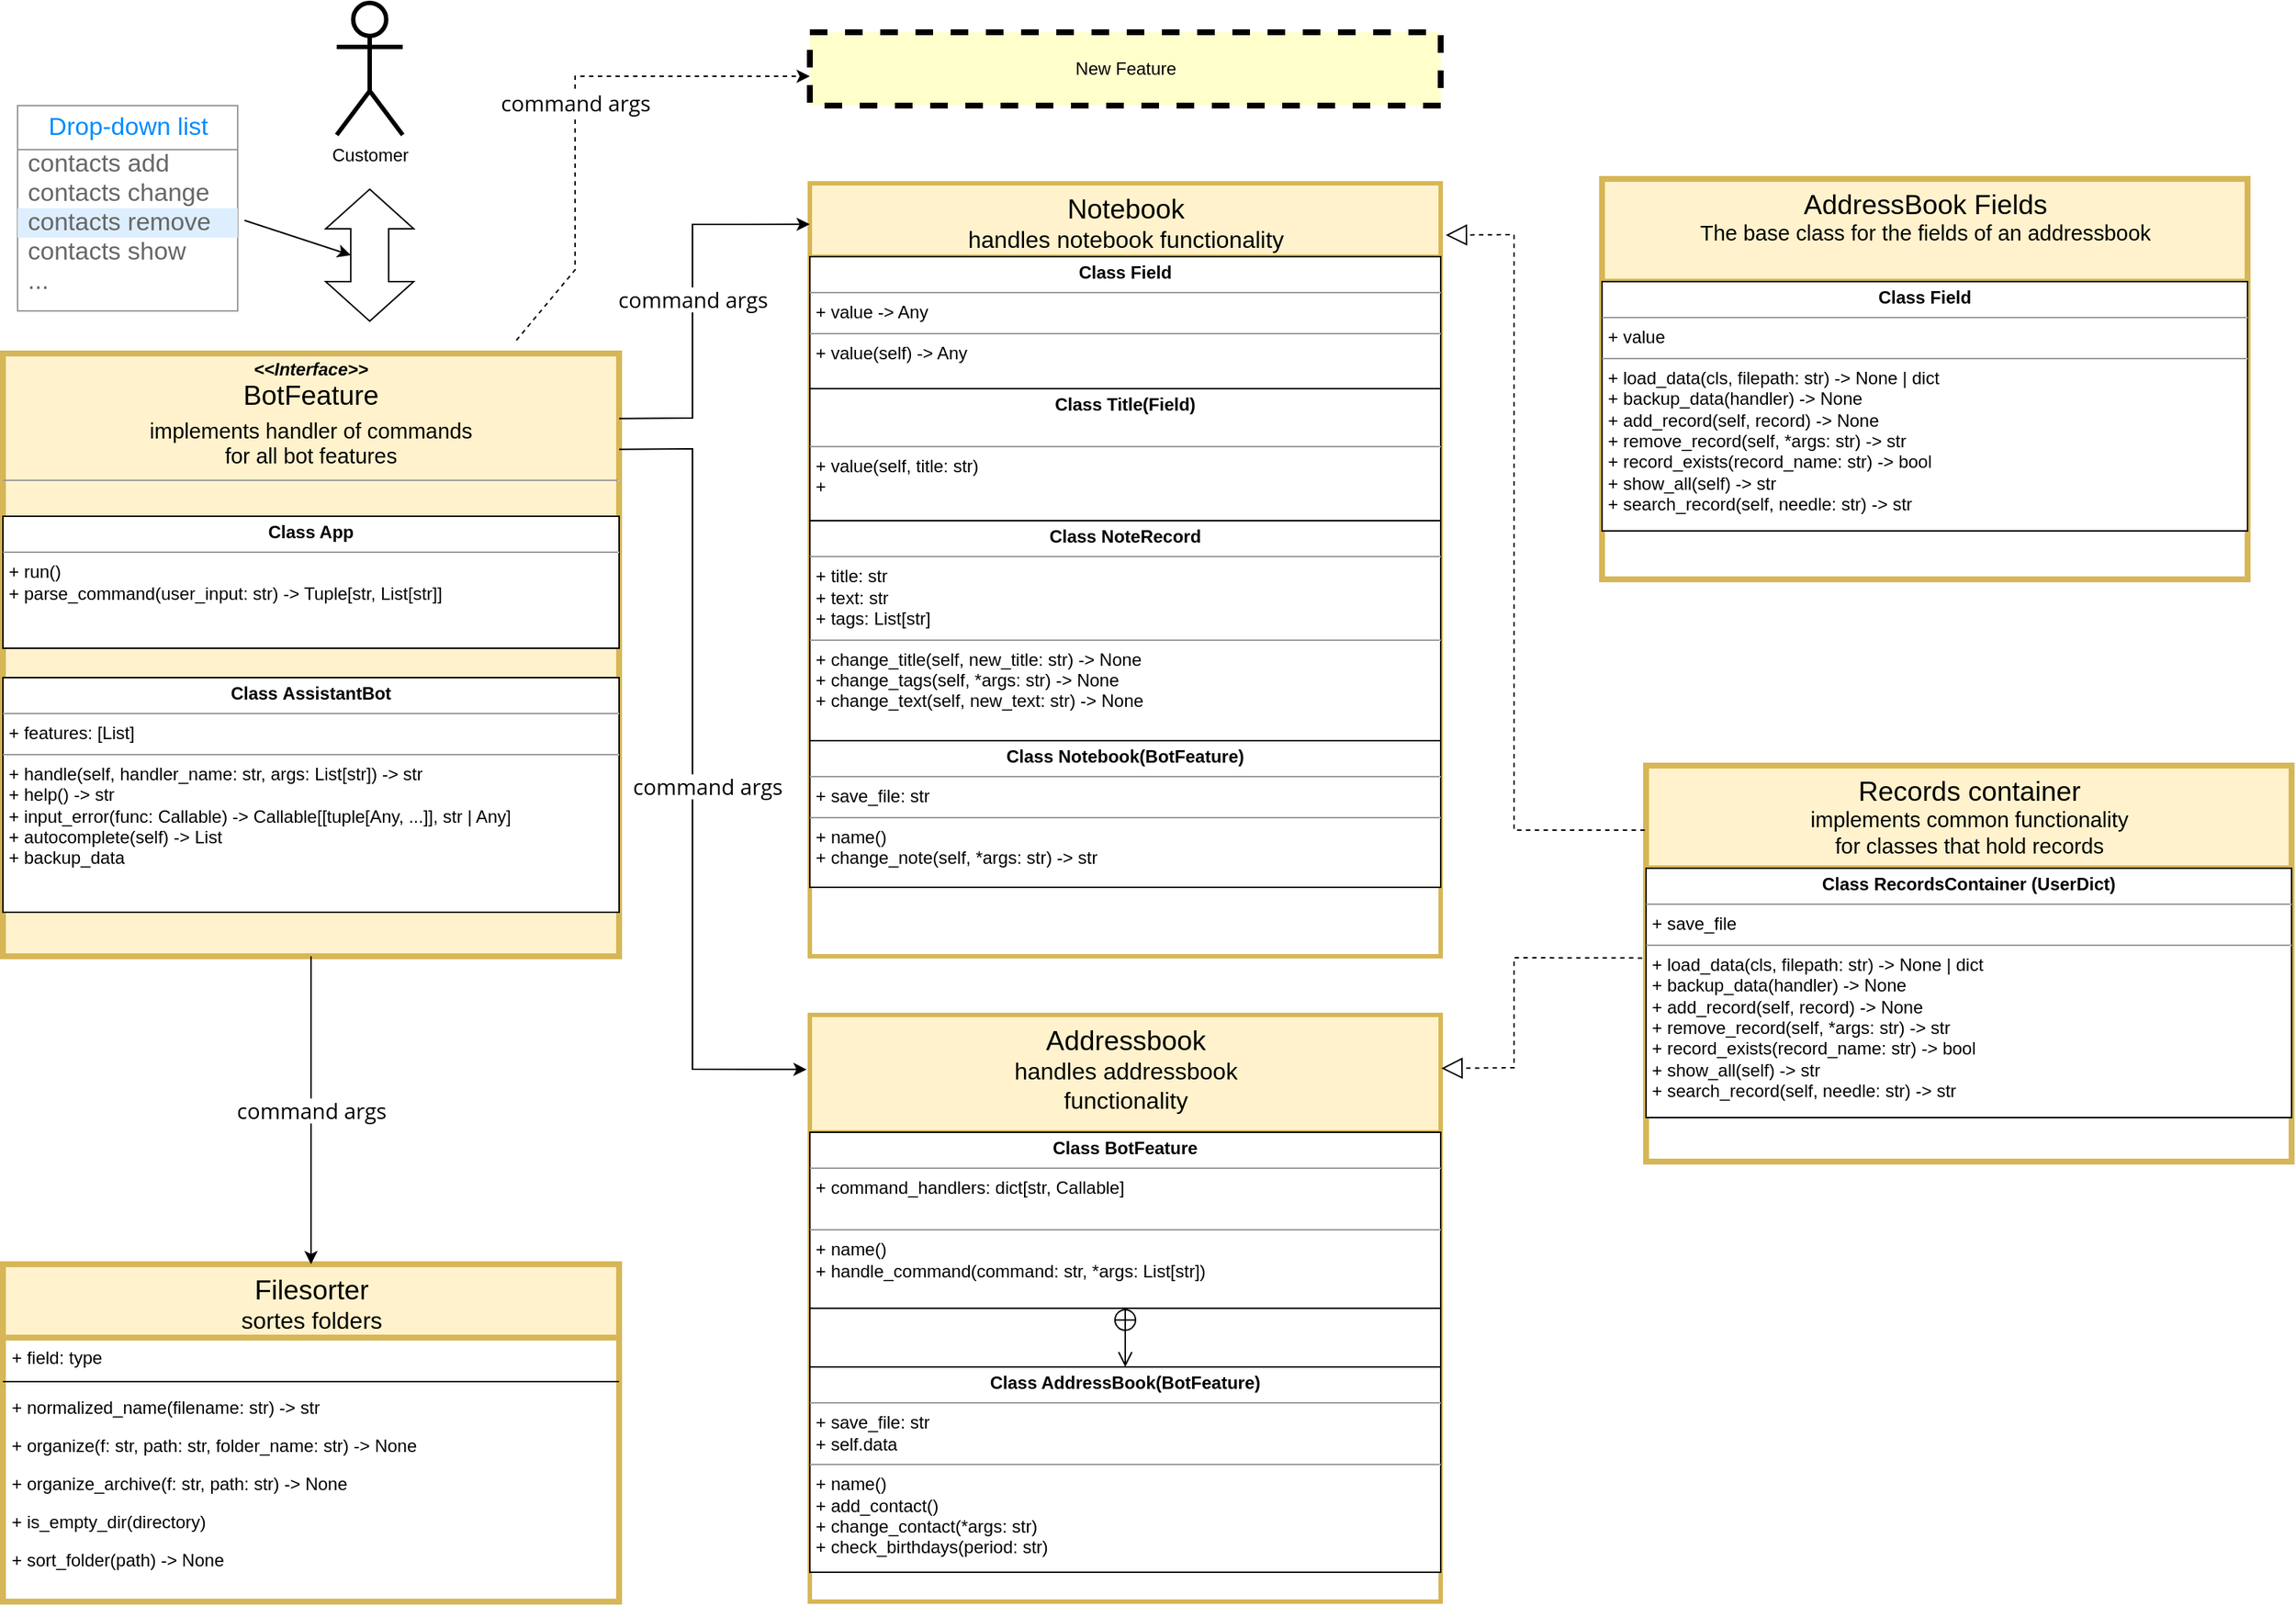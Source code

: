 <mxfile version="20.3.7" type="github">
  <diagram name="Page-1" id="6133507b-19e7-1e82-6fc7-422aa6c4b21f">
    <mxGraphModel dx="1689" dy="1066" grid="1" gridSize="10" guides="1" tooltips="1" connect="1" arrows="1" fold="1" page="1" pageScale="1" pageWidth="1654" pageHeight="1169" background="none" math="0" shadow="0">
      <root>
        <mxCell id="0" />
        <mxCell id="1" parent="0" />
        <mxCell id="235556782a83e6d0-1" value="&lt;span id=&quot;docs-internal-guid-6816174d-7fff-ccf1-88b6-65116feb5ed2&quot; style=&quot;font-weight:normal;&quot;&gt;&lt;p style=&quot;line-height: 1.2; margin-top: 0pt; margin-bottom: 0pt;&quot; dir=&quot;ltr&quot;&gt;&lt;span style=&quot;font-size: 14pt; font-family: Arial; background-color: transparent; font-variant-numeric: normal; font-variant-east-asian: normal; vertical-align: baseline;&quot;&gt;Records container&lt;/span&gt;&lt;/p&gt;&lt;p style=&quot;line-height: 1.2; margin-top: 0pt; margin-bottom: 0pt;&quot; dir=&quot;ltr&quot;&gt;&lt;span style=&quot;font-size: 11pt; font-family: Arial; background-color: transparent; font-variant-numeric: normal; font-variant-east-asian: normal; vertical-align: baseline;&quot;&gt;implements common functionality &lt;br&gt;for classes that hold records&lt;/span&gt;&lt;/p&gt;&lt;div&gt;&lt;span style=&quot;font-size: 11pt; font-family: Arial; background-color: transparent; font-variant-numeric: normal; font-variant-east-asian: normal; vertical-align: baseline;&quot;&gt;&lt;br&gt;&lt;/span&gt;&lt;/div&gt;&lt;/span&gt;" style="swimlane;html=1;fontStyle=1;align=center;verticalAlign=top;childLayout=stackLayout;horizontal=1;startSize=70;horizontalStack=0;resizeParent=1;resizeLast=0;collapsible=1;marginBottom=0;swimlaneFillColor=#ffffff;rounded=0;shadow=0;comic=0;labelBackgroundColor=none;strokeWidth=4;fillColor=#fff2cc;fontFamily=Verdana;fontSize=12;strokeColor=#d6b656;" parent="1" vertex="1">
          <mxGeometry x="1130" y="550" width="440" height="270" as="geometry" />
        </mxCell>
        <mxCell id="S9hdPkOgh9MAr9dniBaE-19" value="&lt;p style=&quot;margin:0px;margin-top:4px;text-align:center;&quot;&gt;&lt;b&gt;Class&amp;nbsp;&lt;/b&gt;&lt;b style=&quot;background-color: initial;&quot;&gt;RecordsContainer&amp;nbsp;&lt;/b&gt;&lt;b style=&quot;background-color: initial;&quot;&gt;(UserDict)&lt;/b&gt;&lt;/p&gt;&lt;hr size=&quot;1&quot;&gt;&lt;p style=&quot;margin:0px;margin-left:4px;&quot;&gt;+&amp;nbsp;save_file&lt;/p&gt;&lt;hr size=&quot;1&quot;&gt;&lt;p style=&quot;margin:0px;margin-left:4px;&quot;&gt;+&amp;nbsp;load_data(cls, filepath: str) -&amp;gt; None | dict&lt;/p&gt;&lt;p style=&quot;margin:0px;margin-left:4px;&quot;&gt;+&amp;nbsp;backup_data(handler) -&amp;gt; None&lt;/p&gt;&lt;p style=&quot;margin:0px;margin-left:4px;&quot;&gt;+&amp;nbsp;add_record(self, record) -&amp;gt; None&lt;/p&gt;&lt;p style=&quot;margin:0px;margin-left:4px;&quot;&gt;+&amp;nbsp;remove_record(self, *args: str) -&amp;gt; str&lt;/p&gt;&lt;p style=&quot;margin:0px;margin-left:4px;&quot;&gt;+&amp;nbsp;record_exists(record_name: str) -&amp;gt; bool&lt;/p&gt;&lt;p style=&quot;margin:0px;margin-left:4px;&quot;&gt;+&amp;nbsp;show_all(self) -&amp;gt; str&lt;/p&gt;&lt;p style=&quot;margin:0px;margin-left:4px;&quot;&gt;+&amp;nbsp;search_record(self, needle: str) -&amp;gt; str&lt;/p&gt;&lt;p style=&quot;margin:0px;margin-left:4px;&quot;&gt;&lt;br&gt;&lt;/p&gt;" style="verticalAlign=top;align=left;overflow=fill;fontSize=12;fontFamily=Helvetica;html=1;comic=0;" parent="235556782a83e6d0-1" vertex="1">
          <mxGeometry y="70" width="440" height="170" as="geometry" />
        </mxCell>
        <mxCell id="78961159f06e98e8-17" value="&lt;span id=&quot;docs-internal-guid-518b5261-7fff-1eaa-3dbb-43b548479f24&quot; style=&quot;font-weight:normal;&quot;&gt;&lt;p style=&quot;line-height: 1.2; margin-top: 0pt; margin-bottom: 0pt;&quot; dir=&quot;ltr&quot;&gt;&lt;span style=&quot;font-size: 14pt; font-family: Arial; background-color: transparent; font-variant-numeric: normal; font-variant-east-asian: normal; vertical-align: baseline;&quot;&gt;Notebook&lt;/span&gt;&lt;/p&gt;&lt;p style=&quot;line-height: 1.2; margin-top: 0pt; margin-bottom: 0pt;&quot; dir=&quot;ltr&quot;&gt;&lt;span style=&quot;font-size: 12pt; font-family: Arial; background-color: transparent; font-variant-numeric: normal; font-variant-east-asian: normal; vertical-align: baseline;&quot;&gt;handles notebook functionality&lt;/span&gt;&lt;/p&gt;&lt;div&gt;&lt;span style=&quot;font-size: 12pt; font-family: Arial; background-color: transparent; font-variant-numeric: normal; font-variant-east-asian: normal; vertical-align: baseline;&quot;&gt;&lt;br&gt;&lt;/span&gt;&lt;/div&gt;&lt;/span&gt;" style="swimlane;html=1;fontStyle=1;align=center;verticalAlign=top;childLayout=stackLayout;horizontal=1;startSize=50;horizontalStack=0;resizeParent=1;resizeLast=0;collapsible=1;marginBottom=0;swimlaneFillColor=#ffffff;rounded=0;shadow=0;comic=0;labelBackgroundColor=none;strokeWidth=3;fillColor=#fff2cc;fontFamily=Verdana;fontSize=12;strokeColor=#d6b656;" parent="1" vertex="1">
          <mxGeometry x="560" y="153" width="430" height="527" as="geometry">
            <mxRectangle x="130" y="320" width="110" height="30" as="alternateBounds" />
          </mxGeometry>
        </mxCell>
        <mxCell id="lEGzqMXB7P38WEidCBxq-8" value="&lt;p style=&quot;margin:0px;margin-top:4px;text-align:center;&quot;&gt;&lt;b&gt;Class&amp;nbsp;&lt;/b&gt;&lt;b style=&quot;background-color: initial;&quot;&gt;Field&lt;/b&gt;&lt;/p&gt;&lt;hr size=&quot;1&quot;&gt;&lt;p style=&quot;margin:0px;margin-left:4px;&quot;&gt;+&amp;nbsp;value -&amp;gt; Any&lt;/p&gt;&lt;hr size=&quot;1&quot;&gt;&lt;p style=&quot;margin:0px;margin-left:4px;&quot;&gt;+&amp;nbsp;value(self) -&amp;gt; Any&lt;/p&gt;" style="verticalAlign=top;align=left;overflow=fill;fontSize=12;fontFamily=Helvetica;html=1;" vertex="1" parent="78961159f06e98e8-17">
          <mxGeometry y="50" width="430" height="90" as="geometry" />
        </mxCell>
        <mxCell id="lEGzqMXB7P38WEidCBxq-9" value="&lt;p style=&quot;margin:0px;margin-top:4px;text-align:center;&quot;&gt;&lt;b&gt;Class&amp;nbsp;&lt;/b&gt;&lt;b style=&quot;background-color: initial;&quot;&gt;Title(Field)&lt;/b&gt;&lt;/p&gt;&lt;p style=&quot;margin:0px;margin-left:4px;&quot;&gt;&lt;br&gt;&lt;/p&gt;&lt;hr size=&quot;1&quot;&gt;&lt;p style=&quot;margin:0px;margin-left:4px;&quot;&gt;+&amp;nbsp;value(self, title: str)&lt;/p&gt;&lt;p style=&quot;margin:0px;margin-left:4px;&quot;&gt;+&amp;nbsp;&lt;/p&gt;" style="verticalAlign=top;align=left;overflow=fill;fontSize=12;fontFamily=Helvetica;html=1;" vertex="1" parent="78961159f06e98e8-17">
          <mxGeometry y="140" width="430" height="90" as="geometry" />
        </mxCell>
        <mxCell id="lEGzqMXB7P38WEidCBxq-10" value="&lt;p style=&quot;margin:0px;margin-top:4px;text-align:center;&quot;&gt;&lt;b&gt;Class&amp;nbsp;&lt;/b&gt;&lt;b style=&quot;background-color: initial;&quot;&gt;NoteRecord&lt;/b&gt;&lt;/p&gt;&lt;hr size=&quot;1&quot;&gt;&lt;p style=&quot;margin:0px;margin-left:4px;&quot;&gt;+&amp;nbsp;title: str&lt;/p&gt;&lt;p style=&quot;margin:0px;margin-left:4px;&quot;&gt;+ text: str&lt;/p&gt;&lt;p style=&quot;margin:0px;margin-left:4px;&quot;&gt;+ tags: List[str]&lt;/p&gt;&lt;hr size=&quot;1&quot;&gt;&lt;p style=&quot;margin:0px;margin-left:4px;&quot;&gt;+&amp;nbsp;change_title(self, new_title: str) -&amp;gt; None&lt;/p&gt;&lt;p style=&quot;margin:0px;margin-left:4px;&quot;&gt;+&amp;nbsp;change_tags(self, *args: str) -&amp;gt; None&lt;/p&gt;&lt;p style=&quot;margin:0px;margin-left:4px;&quot;&gt;+&amp;nbsp;change_text(self, new_text: str) -&amp;gt; None&lt;/p&gt;" style="verticalAlign=top;align=left;overflow=fill;fontSize=12;fontFamily=Helvetica;html=1;" vertex="1" parent="78961159f06e98e8-17">
          <mxGeometry y="230" width="430" height="150" as="geometry" />
        </mxCell>
        <mxCell id="lEGzqMXB7P38WEidCBxq-11" value="&lt;p style=&quot;margin:0px;margin-top:4px;text-align:center;&quot;&gt;&lt;b&gt;Class&amp;nbsp;&lt;/b&gt;&lt;b style=&quot;background-color: initial;&quot;&gt;Notebook(BotFeature)&lt;/b&gt;&lt;/p&gt;&lt;hr size=&quot;1&quot;&gt;&lt;p style=&quot;margin:0px;margin-left:4px;&quot;&gt;+&amp;nbsp;save_file: str&lt;/p&gt;&lt;hr size=&quot;1&quot;&gt;&lt;p style=&quot;margin:0px;margin-left:4px;&quot;&gt;+&amp;nbsp;name()&lt;/p&gt;&lt;p style=&quot;margin:0px;margin-left:4px;&quot;&gt;+&amp;nbsp;change_note(self, *args: str) -&amp;gt; str&lt;/p&gt;" style="verticalAlign=top;align=left;overflow=fill;fontSize=12;fontFamily=Helvetica;html=1;" vertex="1" parent="78961159f06e98e8-17">
          <mxGeometry y="380" width="430" height="100" as="geometry" />
        </mxCell>
        <mxCell id="78961159f06e98e8-43" value="&lt;span id=&quot;docs-internal-guid-6288deb3-7fff-f293-1fb7-d6070bda60fa&quot; style=&quot;font-weight:normal;&quot;&gt;&lt;p style=&quot;line-height: 1.2; margin-top: 0pt; margin-bottom: 0pt;&quot; dir=&quot;ltr&quot;&gt;&lt;span style=&quot;font-size: 14pt; font-family: Arial; background-color: transparent; font-variant-numeric: normal; font-variant-east-asian: normal; vertical-align: baseline;&quot;&gt;Filesorter&lt;/span&gt;&lt;/p&gt;&lt;p style=&quot;line-height: 1.2; margin-top: 0pt; margin-bottom: 0pt;&quot; dir=&quot;ltr&quot;&gt;&lt;span style=&quot;font-size: 12pt; font-family: Arial; background-color: transparent; font-variant-numeric: normal; font-variant-east-asian: normal; vertical-align: baseline;&quot;&gt;sortes folders&lt;/span&gt;&lt;/p&gt;&lt;div&gt;&lt;span style=&quot;font-size: 12pt; font-family: Arial; background-color: transparent; font-variant-numeric: normal; font-variant-east-asian: normal; vertical-align: baseline;&quot;&gt;&lt;br&gt;&lt;/span&gt;&lt;/div&gt;&lt;/span&gt;" style="swimlane;html=1;fontStyle=1;align=center;verticalAlign=top;childLayout=stackLayout;horizontal=1;startSize=50;horizontalStack=0;resizeParent=1;resizeLast=0;collapsible=1;marginBottom=0;swimlaneFillColor=#ffffff;rounded=0;shadow=0;comic=0;labelBackgroundColor=none;strokeWidth=4;fillColor=#fff2cc;fontFamily=Verdana;fontSize=12;strokeColor=#d6b656;" parent="1" vertex="1">
          <mxGeometry x="10" y="890" width="420" height="230" as="geometry" />
        </mxCell>
        <mxCell id="78961159f06e98e8-44" value="+ field: type" style="text;html=1;strokeColor=none;fillColor=none;align=left;verticalAlign=top;spacingLeft=4;spacingRight=4;whiteSpace=wrap;overflow=hidden;rotatable=0;points=[[0,0.5],[1,0.5]];portConstraint=eastwest;" parent="78961159f06e98e8-43" vertex="1">
          <mxGeometry y="50" width="420" height="26" as="geometry" />
        </mxCell>
        <mxCell id="78961159f06e98e8-51" value="" style="line;html=1;strokeWidth=1;fillColor=none;align=left;verticalAlign=middle;spacingTop=-1;spacingLeft=3;spacingRight=3;rotatable=0;labelPosition=right;points=[];portConstraint=eastwest;" parent="78961159f06e98e8-43" vertex="1">
          <mxGeometry y="76" width="420" height="8" as="geometry" />
        </mxCell>
        <mxCell id="78961159f06e98e8-52" value="+&amp;nbsp;normalized_name(filename: str) -&amp;gt; str" style="text;html=1;strokeColor=none;fillColor=none;align=left;verticalAlign=top;spacingLeft=4;spacingRight=4;whiteSpace=wrap;overflow=hidden;rotatable=0;points=[[0,0.5],[1,0.5]];portConstraint=eastwest;" parent="78961159f06e98e8-43" vertex="1">
          <mxGeometry y="84" width="420" height="26" as="geometry" />
        </mxCell>
        <mxCell id="b94bc138ca980ef-2" value="+&amp;nbsp;organize(f: str, path: str, folder_name: str) -&amp;gt; None" style="text;html=1;strokeColor=none;fillColor=none;align=left;verticalAlign=top;spacingLeft=4;spacingRight=4;whiteSpace=wrap;overflow=hidden;rotatable=0;points=[[0,0.5],[1,0.5]];portConstraint=eastwest;" parent="78961159f06e98e8-43" vertex="1">
          <mxGeometry y="110" width="420" height="26" as="geometry" />
        </mxCell>
        <mxCell id="b94bc138ca980ef-3" value="+&amp;nbsp;organize_archive(f: str, path: str) -&amp;gt; None" style="text;html=1;strokeColor=none;fillColor=none;align=left;verticalAlign=top;spacingLeft=4;spacingRight=4;whiteSpace=wrap;overflow=hidden;rotatable=0;points=[[0,0.5],[1,0.5]];portConstraint=eastwest;" parent="78961159f06e98e8-43" vertex="1">
          <mxGeometry y="136" width="420" height="26" as="geometry" />
        </mxCell>
        <mxCell id="lEGzqMXB7P38WEidCBxq-12" value="+ is_empty_dir(directory)" style="text;strokeColor=none;fillColor=none;align=left;verticalAlign=top;spacingLeft=4;spacingRight=4;overflow=hidden;rotatable=0;points=[[0,0.5],[1,0.5]];portConstraint=eastwest;strokeWidth=4;" vertex="1" parent="78961159f06e98e8-43">
          <mxGeometry y="162" width="420" height="26" as="geometry" />
        </mxCell>
        <mxCell id="lEGzqMXB7P38WEidCBxq-13" value="+ sort_folder(path) -&gt; None" style="text;strokeColor=none;fillColor=none;align=left;verticalAlign=top;spacingLeft=4;spacingRight=4;overflow=hidden;rotatable=0;points=[[0,0.5],[1,0.5]];portConstraint=eastwest;strokeWidth=4;" vertex="1" parent="78961159f06e98e8-43">
          <mxGeometry y="188" width="420" height="26" as="geometry" />
        </mxCell>
        <mxCell id="78961159f06e98e8-82" value="&lt;span id=&quot;docs-internal-guid-90a42072-7fff-7c9c-4a2b-a72deb1d7fb4&quot; style=&quot;font-weight:normal;&quot;&gt;&lt;p style=&quot;line-height: 1.2; margin-top: 0pt; margin-bottom: 0pt;&quot; dir=&quot;ltr&quot;&gt;&lt;span style=&quot;font-size: 14pt; font-family: Arial; background-color: transparent; font-variant-numeric: normal; font-variant-east-asian: normal; vertical-align: baseline;&quot;&gt;Addressbook&lt;/span&gt;&lt;/p&gt;&lt;p style=&quot;line-height: 1.2; margin-top: 0pt; margin-bottom: 0pt;&quot; dir=&quot;ltr&quot;&gt;&lt;span style=&quot;font-size: 12pt; font-family: Arial; background-color: transparent; font-variant-numeric: normal; font-variant-east-asian: normal; vertical-align: baseline;&quot;&gt;handles addressbook &lt;br&gt;functionality&lt;/span&gt;&lt;/p&gt;&lt;div&gt;&lt;span style=&quot;font-size: 12pt; font-family: Arial; background-color: transparent; font-variant-numeric: normal; font-variant-east-asian: normal; vertical-align: baseline;&quot;&gt;&lt;br&gt;&lt;/span&gt;&lt;/div&gt;&lt;/span&gt;" style="swimlane;html=1;fontStyle=1;align=center;verticalAlign=top;childLayout=stackLayout;horizontal=1;startSize=80;horizontalStack=0;resizeParent=1;resizeLast=0;collapsible=1;marginBottom=0;swimlaneFillColor=#ffffff;rounded=0;shadow=0;comic=0;labelBackgroundColor=none;strokeWidth=3;fillColor=#fff2cc;fontFamily=Verdana;fontSize=12;container=1;strokeColor=#d6b656;" parent="1" vertex="1">
          <mxGeometry x="560" y="720" width="430" height="400" as="geometry">
            <mxRectangle x="560" y="660" width="190" height="90" as="alternateBounds" />
          </mxGeometry>
        </mxCell>
        <mxCell id="S9hdPkOgh9MAr9dniBaE-15" value="&lt;p style=&quot;margin:0px;margin-top:4px;text-align:center;&quot;&gt;&lt;b&gt;Class BotFeature&lt;/b&gt;&lt;/p&gt;&lt;hr size=&quot;1&quot;&gt;&lt;p style=&quot;margin:0px;margin-left:4px;&quot;&gt;+ command_handlers: dict[str, Callable]&lt;/p&gt;&lt;p style=&quot;margin:0px;margin-left:4px;&quot;&gt;&lt;br&gt;&lt;/p&gt;&lt;hr size=&quot;1&quot;&gt;&lt;p style=&quot;margin:0px;margin-left:4px;&quot;&gt;+ name()&lt;/p&gt;&lt;p style=&quot;margin:0px;margin-left:4px;&quot;&gt;+ handle_command(command: str, *args: List[str])&lt;br&gt;&lt;/p&gt;" style="verticalAlign=top;align=left;overflow=fill;fontSize=12;fontFamily=Helvetica;html=1;comic=0;movable=1;resizable=1;rotatable=1;deletable=1;editable=1;connectable=1;container=0;fixedWidth=0;fillOpacity=100;recursiveResize=0;" parent="78961159f06e98e8-82" vertex="1">
          <mxGeometry y="80" width="430" height="120" as="geometry" />
        </mxCell>
        <mxCell id="S9hdPkOgh9MAr9dniBaE-18" value="" style="html=1;comic=0;" parent="78961159f06e98e8-82" vertex="1">
          <mxGeometry y="200" width="430" height="40" as="geometry" />
        </mxCell>
        <mxCell id="S9hdPkOgh9MAr9dniBaE-17" value="" style="endArrow=open;startArrow=circlePlus;endFill=0;startFill=0;endSize=8;html=1;rounded=0;shadow=0;exitX=0.5;exitY=1;exitDx=0;exitDy=0;entryX=0.5;entryY=0;entryDx=0;entryDy=0;" parent="78961159f06e98e8-82" source="S9hdPkOgh9MAr9dniBaE-15" target="S9hdPkOgh9MAr9dniBaE-16" edge="1">
          <mxGeometry width="160" relative="1" as="geometry">
            <mxPoint x="170" y="270" as="sourcePoint" />
            <mxPoint x="210" y="250" as="targetPoint" />
          </mxGeometry>
        </mxCell>
        <mxCell id="S9hdPkOgh9MAr9dniBaE-16" value="&lt;p style=&quot;margin:0px;margin-top:4px;text-align:center;&quot;&gt;&lt;b&gt;Class AddressBook(BotFeature)&lt;/b&gt;&lt;/p&gt;&lt;hr size=&quot;1&quot;&gt;&lt;p style=&quot;margin:0px;margin-left:4px;&quot;&gt;+ save_file: str&lt;/p&gt;&lt;p style=&quot;margin:0px;margin-left:4px;&quot;&gt;+ self.data&lt;/p&gt;&lt;hr size=&quot;1&quot;&gt;&lt;p style=&quot;margin:0px;margin-left:4px;&quot;&gt;+ name()&lt;/p&gt;&lt;p style=&quot;margin:0px;margin-left:4px;&quot;&gt;+ add_contact()&lt;/p&gt;&lt;p style=&quot;margin:0px;margin-left:4px;&quot;&gt;+ change_contact(*args: str)&lt;/p&gt;&lt;p style=&quot;margin:0px;margin-left:4px;&quot;&gt;+ check_birthdays(period: str)&lt;/p&gt;" style="verticalAlign=top;align=left;overflow=fill;fontSize=12;fontFamily=Helvetica;html=1;comic=0;movable=1;resizable=1;rotatable=1;deletable=1;editable=1;connectable=1;container=0;fixedWidth=0;" parent="78961159f06e98e8-82" vertex="1">
          <mxGeometry y="240" width="430" height="140" as="geometry" />
        </mxCell>
        <mxCell id="b94bc138ca980ef-1" value="&lt;p style=&quot;margin:0px;margin-top:4px;text-align:center;&quot;&gt;&lt;i&gt;&lt;b&gt;&amp;lt;&amp;lt;Interface&amp;gt;&amp;gt;&lt;/b&gt;&lt;/i&gt;&lt;br&gt;&lt;/p&gt;&lt;p style=&quot;line-height:1.2;text-align: center;margin-top:0pt;margin-bottom:0pt;&quot; dir=&quot;ltr&quot;&gt;&lt;span style=&quot;font-size: 14pt; font-family: Arial; color: rgb(0, 0, 0); background-color: transparent; font-weight: 400; font-style: normal; font-variant: normal; text-decoration: none; vertical-align: baseline;&quot;&gt;BotFeature&lt;/span&gt;&lt;/p&gt;&lt;p style=&quot;margin:0px;margin-top:4px;text-align:center;&quot;&gt;&lt;span id=&quot;docs-internal-guid-a344973a-7fff-190a-9e88-1d810033c727&quot;&gt;&lt;/span&gt;&lt;/p&gt;&lt;p style=&quot;line-height:1.2;text-align: center;margin-top:0pt;margin-bottom:0pt;&quot; dir=&quot;ltr&quot;&gt;&lt;span style=&quot;font-size: 11pt; font-family: Arial; color: rgb(0, 0, 0); background-color: transparent; font-weight: 400; font-style: normal; font-variant: normal; text-decoration: none; vertical-align: baseline;&quot;&gt;implements handler of commands &lt;br&gt;for all bot features&lt;/span&gt;&lt;/p&gt;&lt;hr size=&quot;1&quot;&gt;&lt;p style=&quot;margin:0px;margin-left:4px;&quot;&gt;&lt;br&gt;&lt;/p&gt;" style="verticalAlign=top;align=left;overflow=fill;fontSize=12;fontFamily=Helvetica;html=1;rounded=0;shadow=0;comic=0;labelBackgroundColor=none;strokeWidth=4;fillColor=#fff2cc;strokeColor=#d6b656;" parent="1" vertex="1">
          <mxGeometry x="10" y="269" width="420" height="411" as="geometry" />
        </mxCell>
        <mxCell id="R8_y9c9UBapv4HWZFA-L-2" value="Customer" style="shape=umlActor;verticalLabelPosition=bottom;verticalAlign=top;html=1;strokeWidth=3;" parent="1" vertex="1">
          <mxGeometry x="237.5" y="30" width="45" height="90" as="geometry" />
        </mxCell>
        <mxCell id="S9hdPkOgh9MAr9dniBaE-3" value="" style="html=1;shadow=0;dashed=0;align=center;verticalAlign=middle;shape=mxgraph.arrows2.twoWayArrow;dy=0.57;dx=27;comic=0;direction=south;" parent="1" vertex="1">
          <mxGeometry x="230" y="157" width="60" height="90" as="geometry" />
        </mxCell>
        <mxCell id="S9hdPkOgh9MAr9dniBaE-7" value="&lt;p style=&quot;margin:0px;margin-top:4px;text-align:center;&quot;&gt;&lt;b&gt;Class&amp;nbsp;&lt;/b&gt;&lt;b style=&quot;background-color: initial;&quot;&gt;AssistantBot&lt;/b&gt;&lt;/p&gt;&lt;hr size=&quot;1&quot;&gt;&lt;p style=&quot;margin:0px;margin-left:4px;&quot;&gt;+&amp;nbsp;features: [List]&lt;/p&gt;&lt;hr size=&quot;1&quot;&gt;&lt;p style=&quot;margin:0px;margin-left:4px;&quot;&gt;+&amp;nbsp;handle(self, handler_name: str, args: List[str]) -&amp;gt; str&lt;/p&gt;&lt;p style=&quot;margin:0px;margin-left:4px;&quot;&gt;+&amp;nbsp;help() -&amp;gt; str&lt;/p&gt;&lt;p style=&quot;margin:0px;margin-left:4px;&quot;&gt;+&amp;nbsp;input_error(func: Callable) -&amp;gt; Callable[[tuple[Any, ...]], str | Any]&lt;/p&gt;&lt;p style=&quot;margin:0px;margin-left:4px;&quot;&gt;+&amp;nbsp;autocomplete(self) -&amp;gt; List&lt;/p&gt;&lt;p style=&quot;margin:0px;margin-left:4px;&quot;&gt;+&amp;nbsp;backup_data&lt;/p&gt;" style="verticalAlign=top;align=left;overflow=fill;fontSize=12;fontFamily=Helvetica;html=1;comic=0;" parent="1" vertex="1">
          <mxGeometry x="10" y="490" width="420" height="160" as="geometry" />
        </mxCell>
        <mxCell id="S9hdPkOgh9MAr9dniBaE-12" value="&lt;p style=&quot;margin:0px;margin-top:4px;text-align:center;&quot;&gt;&lt;b&gt;Class App&lt;/b&gt;&lt;/p&gt;&lt;hr size=&quot;1&quot;&gt;&lt;p style=&quot;margin:0px;margin-left:4px;&quot;&gt;&lt;/p&gt;&lt;p style=&quot;margin:0px;margin-left:4px;&quot;&gt;+ run()&lt;/p&gt;&lt;p style=&quot;margin:0px;margin-left:4px;&quot;&gt;+ parse_command(user_input: str) -&amp;gt; Tuple[str, List[str]]&lt;/p&gt;" style="verticalAlign=top;align=left;overflow=fill;fontSize=12;fontFamily=Helvetica;html=1;comic=0;" parent="1" vertex="1">
          <mxGeometry x="10" y="380" width="420" height="90" as="geometry" />
        </mxCell>
        <mxCell id="lEGzqMXB7P38WEidCBxq-1" value="" style="endArrow=classic;html=1;rounded=0;exitX=1;exitY=0.159;exitDx=0;exitDy=0;exitPerimeter=0;entryX=-0.005;entryY=0.093;entryDx=0;entryDy=0;entryPerimeter=0;" edge="1" parent="1" source="b94bc138ca980ef-1" target="78961159f06e98e8-82">
          <mxGeometry relative="1" as="geometry">
            <mxPoint x="840" y="320" as="sourcePoint" />
            <mxPoint x="760" y="340" as="targetPoint" />
            <Array as="points">
              <mxPoint x="480" y="334" />
              <mxPoint x="480" y="757" />
            </Array>
          </mxGeometry>
        </mxCell>
        <mxCell id="lEGzqMXB7P38WEidCBxq-2" value="&lt;span id=&quot;docs-internal-guid-57130b2d-7fff-98e4-8f3b-f126c4550c7a&quot;&gt;&lt;span style=&quot;font-size: 11pt; font-family: &amp;quot;Open Sans&amp;quot;, sans-serif; background-color: transparent; font-variant-numeric: normal; font-variant-east-asian: normal; vertical-align: baseline;&quot;&gt;command args&lt;/span&gt;&lt;/span&gt;" style="edgeLabel;resizable=0;html=1;align=center;verticalAlign=middle;" connectable="0" vertex="1" parent="lEGzqMXB7P38WEidCBxq-1">
          <mxGeometry relative="1" as="geometry">
            <mxPoint x="10" y="4" as="offset" />
          </mxGeometry>
        </mxCell>
        <mxCell id="lEGzqMXB7P38WEidCBxq-5" value="" style="endArrow=classic;html=1;rounded=0;entryX=0;entryY=0.053;entryDx=0;entryDy=0;exitX=1;exitY=0.108;exitDx=0;exitDy=0;exitPerimeter=0;entryPerimeter=0;" edge="1" parent="1" source="b94bc138ca980ef-1" target="78961159f06e98e8-17">
          <mxGeometry relative="1" as="geometry">
            <mxPoint x="440.0" y="317.984" as="sourcePoint" />
            <mxPoint x="564.03" y="167.866" as="targetPoint" />
            <Array as="points">
              <mxPoint x="480" y="313" />
              <mxPoint x="480" y="181" />
            </Array>
          </mxGeometry>
        </mxCell>
        <mxCell id="lEGzqMXB7P38WEidCBxq-6" value="&lt;span id=&quot;docs-internal-guid-57130b2d-7fff-98e4-8f3b-f126c4550c7a&quot;&gt;&lt;span style=&quot;font-size: 11pt; font-family: &amp;quot;Open Sans&amp;quot;, sans-serif; background-color: transparent; font-variant-numeric: normal; font-variant-east-asian: normal; vertical-align: baseline;&quot;&gt;command args&lt;/span&gt;&lt;/span&gt;" style="edgeLabel;resizable=0;html=1;align=center;verticalAlign=middle;" connectable="0" vertex="1" parent="lEGzqMXB7P38WEidCBxq-5">
          <mxGeometry relative="1" as="geometry" />
        </mxCell>
        <mxCell id="lEGzqMXB7P38WEidCBxq-19" value="" style="endArrow=classic;html=1;rounded=0;exitX=0.5;exitY=1;exitDx=0;exitDy=0;" edge="1" parent="1" source="b94bc138ca980ef-1" target="78961159f06e98e8-43">
          <mxGeometry relative="1" as="geometry">
            <mxPoint x="130" y="790" as="sourcePoint" />
            <mxPoint x="370" y="790" as="targetPoint" />
            <Array as="points">
              <mxPoint x="220" y="780" />
            </Array>
          </mxGeometry>
        </mxCell>
        <mxCell id="lEGzqMXB7P38WEidCBxq-20" value="&lt;span style=&quot;font-family: &amp;quot;Open Sans&amp;quot;, sans-serif; font-size: 14.667px;&quot;&gt;command args&lt;/span&gt;" style="edgeLabel;resizable=0;html=1;align=center;verticalAlign=middle;strokeWidth=4;fillColor=#FFFFCC;" connectable="0" vertex="1" parent="lEGzqMXB7P38WEidCBxq-19">
          <mxGeometry relative="1" as="geometry" />
        </mxCell>
        <mxCell id="lEGzqMXB7P38WEidCBxq-21" value="" style="strokeWidth=1;shadow=0;dashed=0;align=center;html=1;shape=mxgraph.mockup.forms.rrect;rSize=0;strokeColor=#999999;fillColor=#ffffff;" vertex="1" parent="1">
          <mxGeometry x="20" y="100" width="150" height="140" as="geometry" />
        </mxCell>
        <mxCell id="lEGzqMXB7P38WEidCBxq-22" value="Drop-down list" style="strokeWidth=1;shadow=0;dashed=0;align=center;html=1;shape=mxgraph.mockup.forms.rrect;rSize=0;strokeColor=#999999;fontColor=#008cff;fontSize=17;fillColor=#ffffff;resizeWidth=1;" vertex="1" parent="lEGzqMXB7P38WEidCBxq-21">
          <mxGeometry width="150" height="30" relative="1" as="geometry" />
        </mxCell>
        <mxCell id="lEGzqMXB7P38WEidCBxq-23" value="contacts add" style="strokeWidth=1;shadow=0;dashed=0;align=center;html=1;shape=mxgraph.mockup.forms.anchor;fontSize=17;fontColor=#666666;align=left;spacingLeft=5;resizeWidth=1;fillColor=#FFFFCC;" vertex="1" parent="lEGzqMXB7P38WEidCBxq-21">
          <mxGeometry width="150" height="20" relative="1" as="geometry">
            <mxPoint y="30" as="offset" />
          </mxGeometry>
        </mxCell>
        <mxCell id="lEGzqMXB7P38WEidCBxq-24" value="contacts change" style="strokeWidth=1;shadow=0;dashed=0;align=center;html=1;shape=mxgraph.mockup.forms.anchor;fontSize=17;fontColor=#666666;align=left;spacingLeft=5;resizeWidth=1;fillColor=#FFFFCC;" vertex="1" parent="lEGzqMXB7P38WEidCBxq-21">
          <mxGeometry width="150" height="20" relative="1" as="geometry">
            <mxPoint y="50" as="offset" />
          </mxGeometry>
        </mxCell>
        <mxCell id="lEGzqMXB7P38WEidCBxq-25" value="contacts remove" style="strokeWidth=1;shadow=0;dashed=0;align=center;html=1;shape=mxgraph.mockup.forms.rrect;rSize=0;fontSize=17;fontColor=#666666;align=left;spacingLeft=5;fillColor=#ddeeff;strokeColor=none;resizeWidth=1;" vertex="1" parent="lEGzqMXB7P38WEidCBxq-21">
          <mxGeometry width="150" height="20" relative="1" as="geometry">
            <mxPoint y="70" as="offset" />
          </mxGeometry>
        </mxCell>
        <mxCell id="lEGzqMXB7P38WEidCBxq-26" value="contacts show" style="strokeWidth=1;shadow=0;dashed=0;align=center;html=1;shape=mxgraph.mockup.forms.anchor;fontSize=17;fontColor=#666666;align=left;spacingLeft=5;resizeWidth=1;fillColor=#FFFFCC;" vertex="1" parent="lEGzqMXB7P38WEidCBxq-21">
          <mxGeometry width="150" height="20" relative="1" as="geometry">
            <mxPoint y="90" as="offset" />
          </mxGeometry>
        </mxCell>
        <mxCell id="lEGzqMXB7P38WEidCBxq-27" value="..." style="strokeWidth=1;shadow=0;dashed=0;align=center;html=1;shape=mxgraph.mockup.forms.anchor;fontSize=17;fontColor=#666666;align=left;spacingLeft=5;resizeWidth=1;fillColor=#FFFFCC;" vertex="1" parent="lEGzqMXB7P38WEidCBxq-21">
          <mxGeometry y="110" width="150" height="20" as="geometry" />
        </mxCell>
        <mxCell id="lEGzqMXB7P38WEidCBxq-28" value="" style="endArrow=classic;html=1;rounded=0;entryX=0.5;entryY=0;entryDx=0;entryDy=42.9;entryPerimeter=0;exitX=1.031;exitY=0.414;exitDx=0;exitDy=0;exitPerimeter=0;" edge="1" parent="1" source="lEGzqMXB7P38WEidCBxq-25" target="S9hdPkOgh9MAr9dniBaE-3">
          <mxGeometry width="50" height="50" relative="1" as="geometry">
            <mxPoint x="-700.429" y="-226.857" as="sourcePoint" />
            <mxPoint x="-609.718" y="-176.857" as="targetPoint" />
          </mxGeometry>
        </mxCell>
        <mxCell id="lEGzqMXB7P38WEidCBxq-30" value="" style="endArrow=block;dashed=1;endFill=0;endSize=12;html=1;rounded=0;exitX=-0.002;exitY=0.163;exitDx=0;exitDy=0;exitPerimeter=0;entryX=1.008;entryY=0.067;entryDx=0;entryDy=0;entryPerimeter=0;" edge="1" parent="1" source="235556782a83e6d0-1" target="78961159f06e98e8-17">
          <mxGeometry width="160" relative="1" as="geometry">
            <mxPoint x="1097.36" y="381.2" as="sourcePoint" />
            <mxPoint x="993.44" y="168.309" as="targetPoint" />
            <Array as="points">
              <mxPoint x="1040" y="594" />
              <mxPoint x="1040" y="188" />
            </Array>
          </mxGeometry>
        </mxCell>
        <mxCell id="lEGzqMXB7P38WEidCBxq-31" value="" style="endArrow=block;dashed=1;endFill=0;endSize=12;html=1;rounded=0;exitX=-0.006;exitY=0.36;exitDx=0;exitDy=0;exitPerimeter=0;entryX=1.001;entryY=0.091;entryDx=0;entryDy=0;entryPerimeter=0;" edge="1" parent="1" source="S9hdPkOgh9MAr9dniBaE-19" target="78961159f06e98e8-82">
          <mxGeometry width="160" relative="1" as="geometry">
            <mxPoint x="1097.36" y="381.2" as="sourcePoint" />
            <mxPoint x="990.43" y="738.22" as="targetPoint" />
            <Array as="points">
              <mxPoint x="1040" y="681" />
              <mxPoint x="1040" y="756" />
            </Array>
          </mxGeometry>
        </mxCell>
        <mxCell id="lEGzqMXB7P38WEidCBxq-34" value="" style="endArrow=classic;html=1;rounded=0;entryX=0;entryY=0.053;entryDx=0;entryDy=0;entryPerimeter=0;dashed=1;" edge="1" parent="1">
          <mxGeometry relative="1" as="geometry">
            <mxPoint x="360" y="260" as="sourcePoint" />
            <mxPoint x="560" y="80.001" as="targetPoint" />
            <Array as="points">
              <mxPoint x="400" y="212" />
              <mxPoint x="400" y="80" />
            </Array>
          </mxGeometry>
        </mxCell>
        <mxCell id="lEGzqMXB7P38WEidCBxq-35" value="&lt;span id=&quot;docs-internal-guid-57130b2d-7fff-98e4-8f3b-f126c4550c7a&quot;&gt;&lt;span style=&quot;font-size: 11pt; font-family: &amp;quot;Open Sans&amp;quot;, sans-serif; background-color: transparent; font-variant-numeric: normal; font-variant-east-asian: normal; vertical-align: baseline;&quot;&gt;command args&lt;/span&gt;&lt;/span&gt;" style="edgeLabel;resizable=0;html=1;align=center;verticalAlign=middle;" connectable="0" vertex="1" parent="lEGzqMXB7P38WEidCBxq-34">
          <mxGeometry relative="1" as="geometry" />
        </mxCell>
        <mxCell id="lEGzqMXB7P38WEidCBxq-36" value="New Feature" style="html=1;strokeWidth=4;fillColor=#FFFFCC;dashed=1;" vertex="1" parent="1">
          <mxGeometry x="560" y="50" width="430" height="50" as="geometry" />
        </mxCell>
        <mxCell id="lEGzqMXB7P38WEidCBxq-37" value="&lt;span id=&quot;docs-internal-guid-6816174d-7fff-ccf1-88b6-65116feb5ed2&quot; style=&quot;&quot;&gt;&lt;p style=&quot;font-weight: normal; line-height: 1.2; margin-top: 0pt; margin-bottom: 0pt;&quot; dir=&quot;ltr&quot;&gt;&lt;font face=&quot;Arial&quot;&gt;&lt;span style=&quot;font-size: 18.667px;&quot;&gt;AddressBook Fields&lt;/span&gt;&lt;/font&gt;&lt;/p&gt;&lt;p style=&quot;line-height: 1.2; margin-top: 0pt; margin-bottom: 0pt;&quot; dir=&quot;ltr&quot;&gt;&lt;font face=&quot;Arial&quot;&gt;&lt;span style=&quot;font-size: 14.667px; font-weight: 400;&quot;&gt;The base class for the fields of an addressbook&lt;/span&gt;&lt;/font&gt;&lt;br&gt;&lt;/p&gt;&lt;/span&gt;" style="swimlane;html=1;fontStyle=1;align=center;verticalAlign=top;childLayout=stackLayout;horizontal=1;startSize=70;horizontalStack=0;resizeParent=1;resizeLast=0;collapsible=1;marginBottom=0;swimlaneFillColor=#ffffff;rounded=0;shadow=0;comic=0;labelBackgroundColor=none;strokeWidth=4;fillColor=#fff2cc;fontFamily=Verdana;fontSize=12;strokeColor=#d6b656;" vertex="1" parent="1">
          <mxGeometry x="1100" y="150" width="440" height="273" as="geometry" />
        </mxCell>
        <mxCell id="lEGzqMXB7P38WEidCBxq-38" value="&lt;p style=&quot;margin:0px;margin-top:4px;text-align:center;&quot;&gt;&lt;b&gt;Class&amp;nbsp;&lt;/b&gt;&lt;b style=&quot;background-color: initial;&quot;&gt;Field&lt;/b&gt;&lt;/p&gt;&lt;hr size=&quot;1&quot;&gt;&lt;p style=&quot;margin:0px;margin-left:4px;&quot;&gt;+ value&lt;/p&gt;&lt;hr size=&quot;1&quot;&gt;&lt;p style=&quot;margin:0px;margin-left:4px;&quot;&gt;+&amp;nbsp;load_data(cls, filepath: str) -&amp;gt; None | dict&lt;/p&gt;&lt;p style=&quot;margin:0px;margin-left:4px;&quot;&gt;+&amp;nbsp;backup_data(handler) -&amp;gt; None&lt;/p&gt;&lt;p style=&quot;margin:0px;margin-left:4px;&quot;&gt;+&amp;nbsp;add_record(self, record) -&amp;gt; None&lt;/p&gt;&lt;p style=&quot;margin:0px;margin-left:4px;&quot;&gt;+&amp;nbsp;remove_record(self, *args: str) -&amp;gt; str&lt;/p&gt;&lt;p style=&quot;margin:0px;margin-left:4px;&quot;&gt;+&amp;nbsp;record_exists(record_name: str) -&amp;gt; bool&lt;/p&gt;&lt;p style=&quot;margin:0px;margin-left:4px;&quot;&gt;+&amp;nbsp;show_all(self) -&amp;gt; str&lt;/p&gt;&lt;p style=&quot;margin:0px;margin-left:4px;&quot;&gt;+&amp;nbsp;search_record(self, needle: str) -&amp;gt; str&lt;/p&gt;&lt;p style=&quot;margin:0px;margin-left:4px;&quot;&gt;&lt;br&gt;&lt;/p&gt;" style="verticalAlign=top;align=left;overflow=fill;fontSize=12;fontFamily=Helvetica;html=1;comic=0;" vertex="1" parent="lEGzqMXB7P38WEidCBxq-37">
          <mxGeometry y="70" width="440" height="170" as="geometry" />
        </mxCell>
      </root>
    </mxGraphModel>
  </diagram>
</mxfile>

